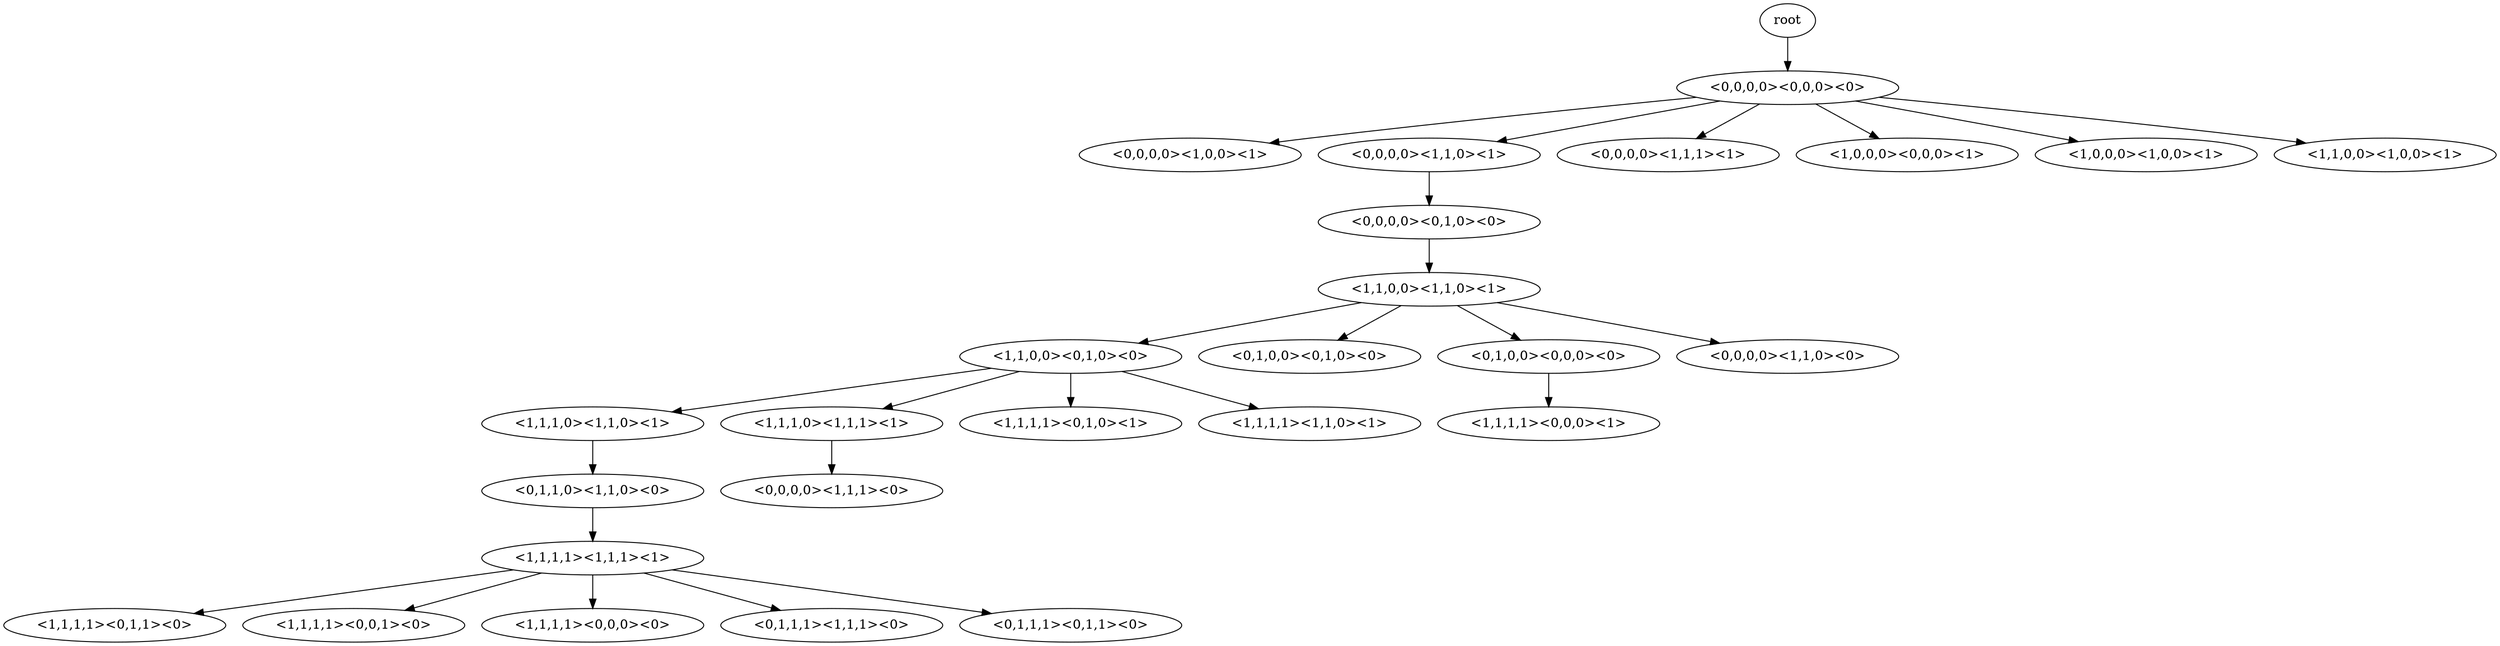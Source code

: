 digraph G {
root -> "<0,0,0,0><0,0,0><0>"
"<0,0,0,0><0,0,0><0>" -> "<0,0,0,0><1,0,0><1>"
"<0,0,0,0><0,0,0><0>" -> "<0,0,0,0><1,1,0><1>"
"<0,0,0,0><0,0,0><0>" -> "<0,0,0,0><1,1,1><1>"
"<0,0,0,0><0,0,0><0>" -> "<1,0,0,0><0,0,0><1>"
"<0,0,0,0><0,0,0><0>" -> "<1,0,0,0><1,0,0><1>"
"<0,0,0,0><0,0,0><0>" -> "<1,1,0,0><1,0,0><1>"
"<0,0,0,0><1,1,0><1>" -> "<0,0,0,0><0,1,0><0>"
"<0,0,0,0><0,1,0><0>" -> "<1,1,0,0><1,1,0><1>"
"<1,1,0,0><1,1,0><1>" -> "<1,1,0,0><0,1,0><0>"
"<1,1,0,0><1,1,0><1>" -> "<0,1,0,0><0,1,0><0>"
"<1,1,0,0><1,1,0><1>" -> "<0,1,0,0><0,0,0><0>"
"<1,1,0,0><1,1,0><1>" -> "<0,0,0,0><1,1,0><0>"
"<1,1,0,0><0,1,0><0>" -> "<1,1,1,0><1,1,0><1>"
"<1,1,0,0><0,1,0><0>" -> "<1,1,1,0><1,1,1><1>"
"<1,1,0,0><0,1,0><0>" -> "<1,1,1,1><0,1,0><1>"
"<1,1,0,0><0,1,0><0>" -> "<1,1,1,1><1,1,0><1>"
"<0,1,0,0><0,0,0><0>" -> "<1,1,1,1><0,0,0><1>"
"<1,1,1,0><1,1,0><1>" -> "<0,1,1,0><1,1,0><0>"
"<1,1,1,0><1,1,1><1>" -> "<0,0,0,0><1,1,1><0>"
"<0,1,1,0><1,1,0><0>" -> "<1,1,1,1><1,1,1><1>"
"<1,1,1,1><1,1,1><1>" -> "<1,1,1,1><0,1,1><0>"
"<1,1,1,1><1,1,1><1>" -> "<1,1,1,1><0,0,1><0>"
"<1,1,1,1><1,1,1><1>" -> "<1,1,1,1><0,0,0><0>"
"<1,1,1,1><1,1,1><1>" -> "<0,1,1,1><1,1,1><0>"
"<1,1,1,1><1,1,1><1>" -> "<0,1,1,1><0,1,1><0>"
}